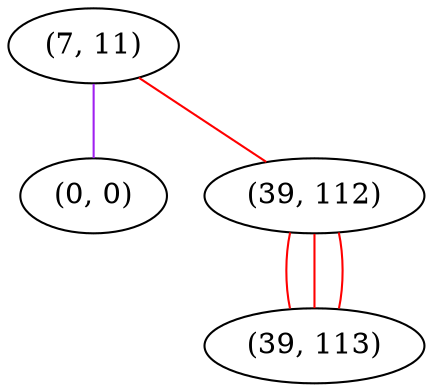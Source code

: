 graph "" {
"(7, 11)";
"(0, 0)";
"(39, 112)";
"(39, 113)";
"(7, 11)" -- "(0, 0)"  [color=purple, key=0, weight=4];
"(7, 11)" -- "(39, 112)"  [color=red, key=0, weight=1];
"(39, 112)" -- "(39, 113)"  [color=red, key=0, weight=1];
"(39, 112)" -- "(39, 113)"  [color=red, key=1, weight=1];
"(39, 112)" -- "(39, 113)"  [color=red, key=2, weight=1];
}
